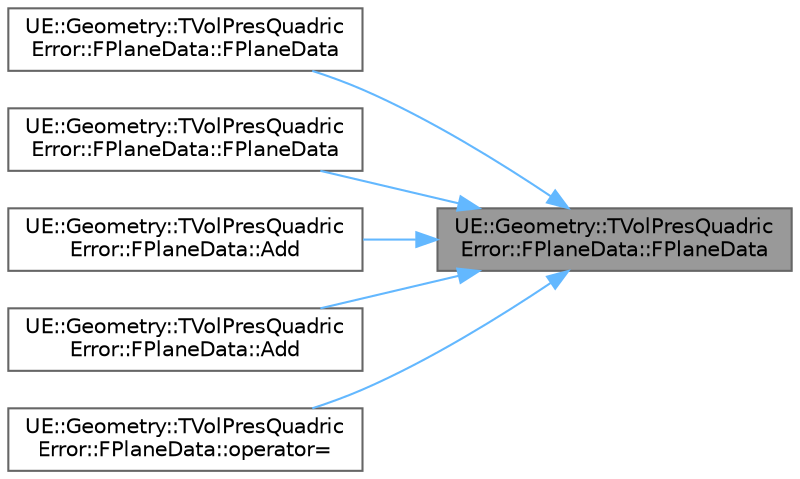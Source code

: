 digraph "UE::Geometry::TVolPresQuadricError::FPlaneData::FPlaneData"
{
 // INTERACTIVE_SVG=YES
 // LATEX_PDF_SIZE
  bgcolor="transparent";
  edge [fontname=Helvetica,fontsize=10,labelfontname=Helvetica,labelfontsize=10];
  node [fontname=Helvetica,fontsize=10,shape=box,height=0.2,width=0.4];
  rankdir="RL";
  Node1 [id="Node000001",label="UE::Geometry::TVolPresQuadric\lError::FPlaneData::FPlaneData",height=0.2,width=0.4,color="gray40", fillcolor="grey60", style="filled", fontcolor="black",tooltip=" "];
  Node1 -> Node2 [id="edge1_Node000001_Node000002",dir="back",color="steelblue1",style="solid",tooltip=" "];
  Node2 [id="Node000002",label="UE::Geometry::TVolPresQuadric\lError::FPlaneData::FPlaneData",height=0.2,width=0.4,color="grey40", fillcolor="white", style="filled",URL="$d6/d4b/structUE_1_1Geometry_1_1TVolPresQuadricError_1_1FPlaneData.html#a1cf025d9ecfe96383304280a99e5b1c9",tooltip=" "];
  Node1 -> Node3 [id="edge2_Node000001_Node000003",dir="back",color="steelblue1",style="solid",tooltip=" "];
  Node3 [id="Node000003",label="UE::Geometry::TVolPresQuadric\lError::FPlaneData::FPlaneData",height=0.2,width=0.4,color="grey40", fillcolor="white", style="filled",URL="$d6/d4b/structUE_1_1Geometry_1_1TVolPresQuadricError_1_1FPlaneData.html#ae4a88502ff1ed7419a9918d63db5d7ea",tooltip=" "];
  Node1 -> Node4 [id="edge3_Node000001_Node000004",dir="back",color="steelblue1",style="solid",tooltip=" "];
  Node4 [id="Node000004",label="UE::Geometry::TVolPresQuadric\lError::FPlaneData::Add",height=0.2,width=0.4,color="grey40", fillcolor="white", style="filled",URL="$d6/d4b/structUE_1_1Geometry_1_1TVolPresQuadricError_1_1FPlaneData.html#a092a1f7c5496a3e361720a5cdf3e4977",tooltip=" "];
  Node1 -> Node5 [id="edge4_Node000001_Node000005",dir="back",color="steelblue1",style="solid",tooltip=" "];
  Node5 [id="Node000005",label="UE::Geometry::TVolPresQuadric\lError::FPlaneData::Add",height=0.2,width=0.4,color="grey40", fillcolor="white", style="filled",URL="$d6/d4b/structUE_1_1Geometry_1_1TVolPresQuadricError_1_1FPlaneData.html#a4d57df0634f0c9c39df215d7cc4ef545",tooltip="Add scalar multiple of a FPlaneData to this FPlaneData."];
  Node1 -> Node6 [id="edge5_Node000001_Node000006",dir="back",color="steelblue1",style="solid",tooltip=" "];
  Node6 [id="Node000006",label="UE::Geometry::TVolPresQuadric\lError::FPlaneData::operator=",height=0.2,width=0.4,color="grey40", fillcolor="white", style="filled",URL="$d6/d4b/structUE_1_1Geometry_1_1TVolPresQuadricError_1_1FPlaneData.html#a4485142221e7d590f431bddb9df21bf4",tooltip=" "];
}
